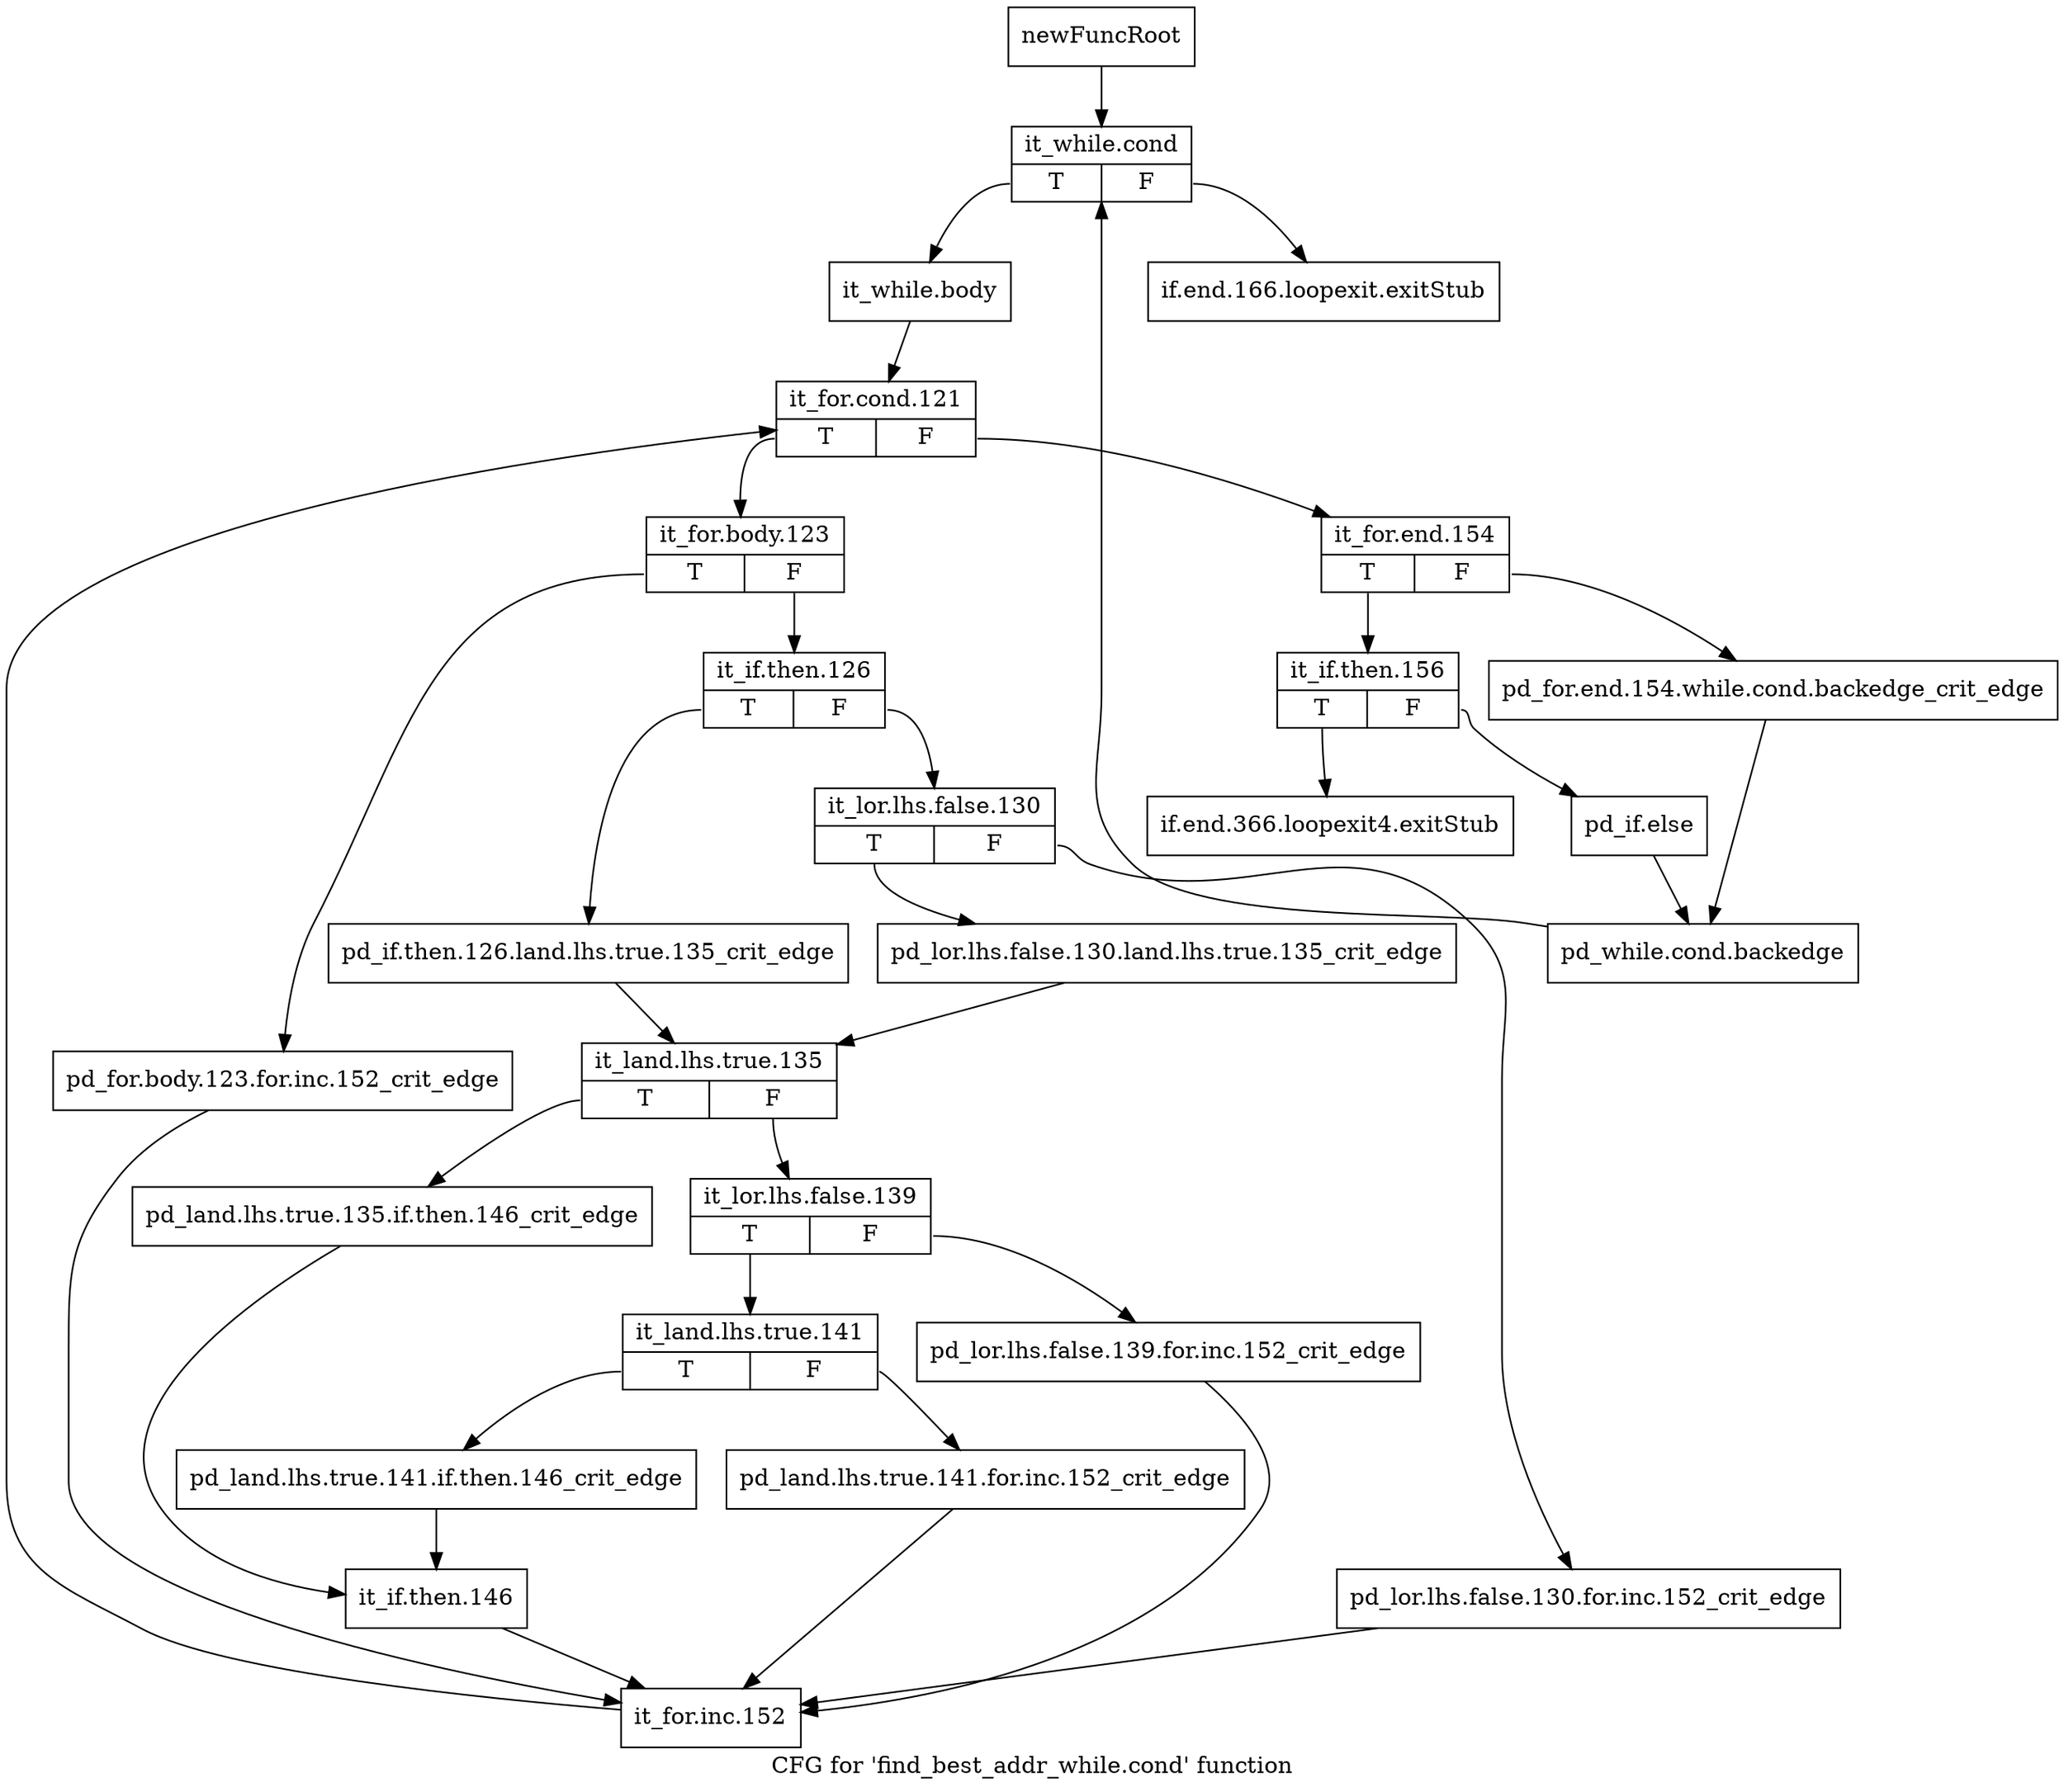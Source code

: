 digraph "CFG for 'find_best_addr_while.cond' function" {
	label="CFG for 'find_best_addr_while.cond' function";

	Node0xa9d10f0 [shape=record,label="{newFuncRoot}"];
	Node0xa9d10f0 -> Node0xa9d11e0;
	Node0xa9d1140 [shape=record,label="{if.end.166.loopexit.exitStub}"];
	Node0xa9d1190 [shape=record,label="{if.end.366.loopexit4.exitStub}"];
	Node0xa9d11e0 [shape=record,label="{it_while.cond|{<s0>T|<s1>F}}"];
	Node0xa9d11e0:s0 -> Node0xa9d1230;
	Node0xa9d11e0:s1 -> Node0xa9d1140;
	Node0xa9d1230 [shape=record,label="{it_while.body}"];
	Node0xa9d1230 -> Node0xa9d1280;
	Node0xa9d1280 [shape=record,label="{it_for.cond.121|{<s0>T|<s1>F}}"];
	Node0xa9d1280:s0 -> Node0xa9d1460;
	Node0xa9d1280:s1 -> Node0xa9d12d0;
	Node0xa9d12d0 [shape=record,label="{it_for.end.154|{<s0>T|<s1>F}}"];
	Node0xa9d12d0:s0 -> Node0xa9d1370;
	Node0xa9d12d0:s1 -> Node0xa9d1320;
	Node0xa9d1320 [shape=record,label="{pd_for.end.154.while.cond.backedge_crit_edge}"];
	Node0xa9d1320 -> Node0xa9d1410;
	Node0xa9d1370 [shape=record,label="{it_if.then.156|{<s0>T|<s1>F}}"];
	Node0xa9d1370:s0 -> Node0xa9d1190;
	Node0xa9d1370:s1 -> Node0xa9d13c0;
	Node0xa9d13c0 [shape=record,label="{pd_if.else}"];
	Node0xa9d13c0 -> Node0xa9d1410;
	Node0xa9d1410 [shape=record,label="{pd_while.cond.backedge}"];
	Node0xa9d1410 -> Node0xa9d11e0;
	Node0xa9d1460 [shape=record,label="{it_for.body.123|{<s0>T|<s1>F}}"];
	Node0xa9d1460:s0 -> Node0xa9d18c0;
	Node0xa9d1460:s1 -> Node0xa9d14b0;
	Node0xa9d14b0 [shape=record,label="{it_if.then.126|{<s0>T|<s1>F}}"];
	Node0xa9d14b0:s0 -> Node0xa9d15f0;
	Node0xa9d14b0:s1 -> Node0xa9d1500;
	Node0xa9d1500 [shape=record,label="{it_lor.lhs.false.130|{<s0>T|<s1>F}}"];
	Node0xa9d1500:s0 -> Node0xa9d15a0;
	Node0xa9d1500:s1 -> Node0xa9d1550;
	Node0xa9d1550 [shape=record,label="{pd_lor.lhs.false.130.for.inc.152_crit_edge}"];
	Node0xa9d1550 -> Node0xa9d1910;
	Node0xa9d15a0 [shape=record,label="{pd_lor.lhs.false.130.land.lhs.true.135_crit_edge}"];
	Node0xa9d15a0 -> Node0xa9d1640;
	Node0xa9d15f0 [shape=record,label="{pd_if.then.126.land.lhs.true.135_crit_edge}"];
	Node0xa9d15f0 -> Node0xa9d1640;
	Node0xa9d1640 [shape=record,label="{it_land.lhs.true.135|{<s0>T|<s1>F}}"];
	Node0xa9d1640:s0 -> Node0xa9d1820;
	Node0xa9d1640:s1 -> Node0xa9d1690;
	Node0xa9d1690 [shape=record,label="{it_lor.lhs.false.139|{<s0>T|<s1>F}}"];
	Node0xa9d1690:s0 -> Node0xa9d1730;
	Node0xa9d1690:s1 -> Node0xa9d16e0;
	Node0xa9d16e0 [shape=record,label="{pd_lor.lhs.false.139.for.inc.152_crit_edge}"];
	Node0xa9d16e0 -> Node0xa9d1910;
	Node0xa9d1730 [shape=record,label="{it_land.lhs.true.141|{<s0>T|<s1>F}}"];
	Node0xa9d1730:s0 -> Node0xa9d17d0;
	Node0xa9d1730:s1 -> Node0xa9d1780;
	Node0xa9d1780 [shape=record,label="{pd_land.lhs.true.141.for.inc.152_crit_edge}"];
	Node0xa9d1780 -> Node0xa9d1910;
	Node0xa9d17d0 [shape=record,label="{pd_land.lhs.true.141.if.then.146_crit_edge}"];
	Node0xa9d17d0 -> Node0xa9d1870;
	Node0xa9d1820 [shape=record,label="{pd_land.lhs.true.135.if.then.146_crit_edge}"];
	Node0xa9d1820 -> Node0xa9d1870;
	Node0xa9d1870 [shape=record,label="{it_if.then.146}"];
	Node0xa9d1870 -> Node0xa9d1910;
	Node0xa9d18c0 [shape=record,label="{pd_for.body.123.for.inc.152_crit_edge}"];
	Node0xa9d18c0 -> Node0xa9d1910;
	Node0xa9d1910 [shape=record,label="{it_for.inc.152}"];
	Node0xa9d1910 -> Node0xa9d1280;
}
